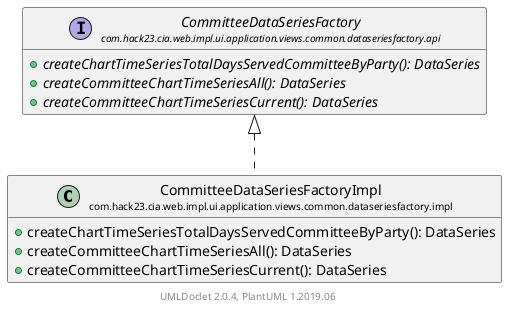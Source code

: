 @startuml
    set namespaceSeparator none
    hide empty fields
    hide empty methods

    class "<size:14>CommitteeDataSeriesFactoryImpl\n<size:10>com.hack23.cia.web.impl.ui.application.views.common.dataseriesfactory.impl" as com.hack23.cia.web.impl.ui.application.views.common.dataseriesfactory.impl.CommitteeDataSeriesFactoryImpl [[CommitteeDataSeriesFactoryImpl.html]] {
        +createChartTimeSeriesTotalDaysServedCommitteeByParty(): DataSeries
        +createCommitteeChartTimeSeriesAll(): DataSeries
        +createCommitteeChartTimeSeriesCurrent(): DataSeries
    }

    interface "<size:14>CommitteeDataSeriesFactory\n<size:10>com.hack23.cia.web.impl.ui.application.views.common.dataseriesfactory.api" as com.hack23.cia.web.impl.ui.application.views.common.dataseriesfactory.api.CommitteeDataSeriesFactory [[../api/CommitteeDataSeriesFactory.html]] {
        {abstract} +createChartTimeSeriesTotalDaysServedCommitteeByParty(): DataSeries
        {abstract} +createCommitteeChartTimeSeriesAll(): DataSeries
        {abstract} +createCommitteeChartTimeSeriesCurrent(): DataSeries
    }

    com.hack23.cia.web.impl.ui.application.views.common.dataseriesfactory.api.CommitteeDataSeriesFactory <|.. com.hack23.cia.web.impl.ui.application.views.common.dataseriesfactory.impl.CommitteeDataSeriesFactoryImpl

    center footer UMLDoclet 2.0.4, PlantUML 1.2019.06
@enduml
